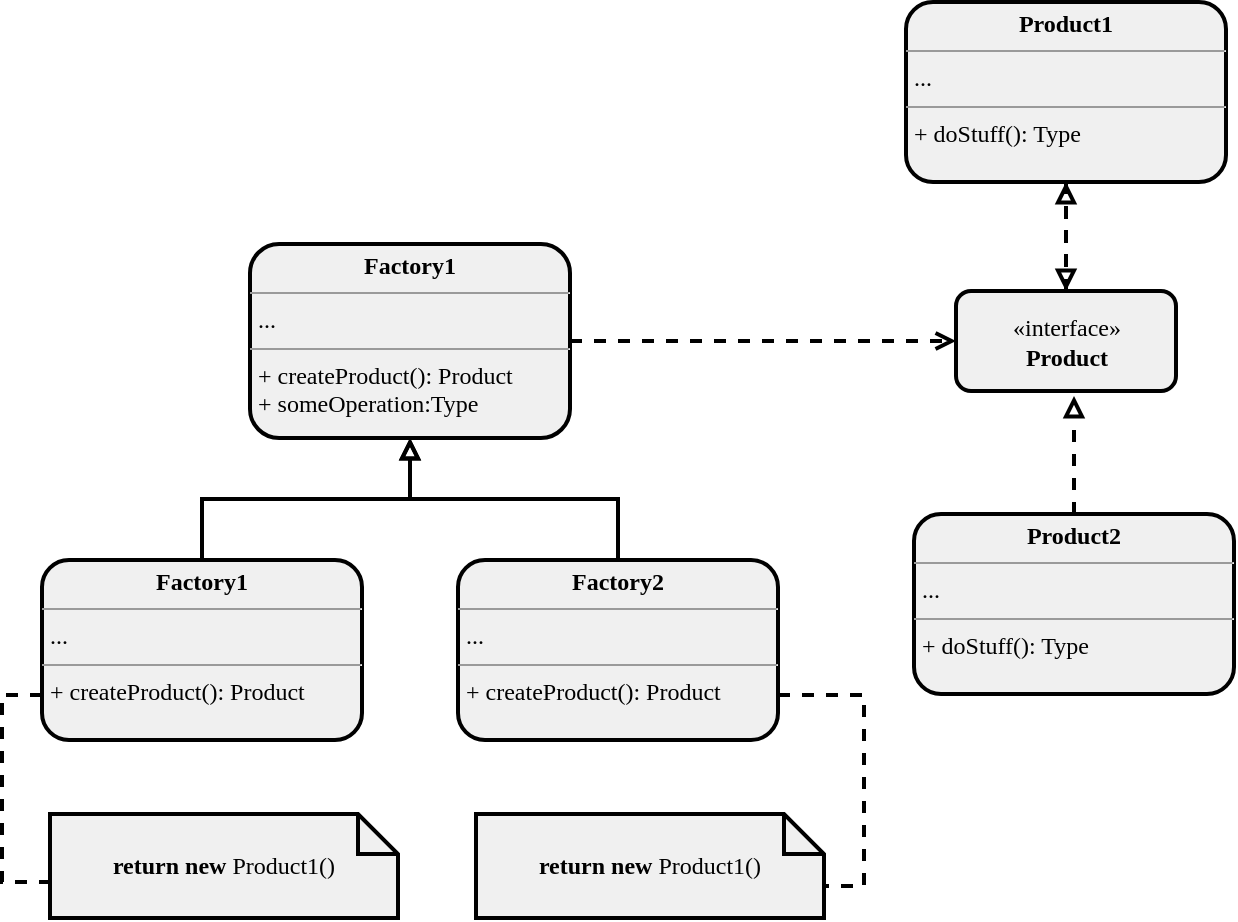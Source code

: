 <mxfile>
    <diagram id="XoLUFToCD8K68ObMGiMP" name="factory method">
        <mxGraphModel dx="793" dy="465" grid="0" gridSize="10" guides="1" tooltips="1" connect="1" arrows="1" fold="1" page="0" pageScale="1" pageWidth="850" pageHeight="1100" math="0" shadow="0">
            <root>
                <mxCell id="DUS8zbMLbZhFr8fKmbkd-0"/>
                <mxCell id="DUS8zbMLbZhFr8fKmbkd-1" parent="DUS8zbMLbZhFr8fKmbkd-0"/>
                <mxCell id="DUS8zbMLbZhFr8fKmbkd-29" value="" style="edgeStyle=orthogonalEdgeStyle;rounded=0;orthogonalLoop=1;jettySize=auto;html=1;dashed=1;fontFamily=Ubuntu;fontSize=12;fontColor=#000000;endArrow=block;endFill=0;strokeColor=#000000;strokeWidth=2;" edge="1" parent="DUS8zbMLbZhFr8fKmbkd-1" source="DUS8zbMLbZhFr8fKmbkd-2" target="DUS8zbMLbZhFr8fKmbkd-3">
                    <mxGeometry relative="1" as="geometry"/>
                </mxCell>
                <mxCell id="DUS8zbMLbZhFr8fKmbkd-2" value="«interface»&lt;br&gt;&lt;b&gt;Product&lt;/b&gt;" style="html=1;fillColor=#F0F0F0;fontFamily=Ubuntu;fontColor=#000000;rounded=1;strokeColor=#000000;strokeWidth=2;" vertex="1" parent="DUS8zbMLbZhFr8fKmbkd-1">
                    <mxGeometry x="515" y="538.5" width="110" height="50" as="geometry"/>
                </mxCell>
                <mxCell id="DUS8zbMLbZhFr8fKmbkd-27" style="edgeStyle=orthogonalEdgeStyle;rounded=0;orthogonalLoop=1;jettySize=auto;html=1;dashed=1;fontFamily=Ubuntu;fontSize=12;fontColor=#000000;endArrow=block;endFill=0;strokeColor=#000000;strokeWidth=2;" edge="1" parent="DUS8zbMLbZhFr8fKmbkd-1" source="DUS8zbMLbZhFr8fKmbkd-3" target="DUS8zbMLbZhFr8fKmbkd-2">
                    <mxGeometry relative="1" as="geometry"/>
                </mxCell>
                <mxCell id="DUS8zbMLbZhFr8fKmbkd-3" value="&lt;p style=&quot;margin: 0px ; margin-top: 4px ; text-align: center&quot;&gt;&lt;b&gt;Product1&lt;/b&gt;&lt;/p&gt;&lt;hr size=&quot;1&quot;&gt;&lt;p style=&quot;margin: 0px ; margin-left: 4px&quot;&gt;...&lt;/p&gt;&lt;hr size=&quot;1&quot;&gt;&lt;p style=&quot;margin: 0px ; margin-left: 4px&quot;&gt;+ doStuff(): Type&lt;/p&gt;" style="verticalAlign=top;align=left;overflow=fill;fontSize=12;fontFamily=Ubuntu;html=1;rounded=1;fontColor=#000000;fillColor=#F0F0F0;strokeColor=#000000;strokeWidth=2;" vertex="1" parent="DUS8zbMLbZhFr8fKmbkd-1">
                    <mxGeometry x="490" y="394" width="160" height="90" as="geometry"/>
                </mxCell>
                <mxCell id="DUS8zbMLbZhFr8fKmbkd-28" style="edgeStyle=orthogonalEdgeStyle;rounded=0;orthogonalLoop=1;jettySize=auto;html=1;exitX=0.5;exitY=0;exitDx=0;exitDy=0;dashed=1;fontFamily=Ubuntu;fontSize=12;fontColor=#000000;endArrow=block;endFill=0;strokeColor=#000000;strokeWidth=2;" edge="1" parent="DUS8zbMLbZhFr8fKmbkd-1" source="DUS8zbMLbZhFr8fKmbkd-4">
                    <mxGeometry relative="1" as="geometry">
                        <mxPoint x="574" y="591" as="targetPoint"/>
                    </mxGeometry>
                </mxCell>
                <mxCell id="DUS8zbMLbZhFr8fKmbkd-4" value="&lt;p style=&quot;margin: 0px ; margin-top: 4px ; text-align: center&quot;&gt;&lt;b&gt;Product2&lt;/b&gt;&lt;/p&gt;&lt;hr size=&quot;1&quot;&gt;&lt;p style=&quot;margin: 0px ; margin-left: 4px&quot;&gt;...&lt;/p&gt;&lt;hr size=&quot;1&quot;&gt;&lt;p style=&quot;margin: 0px ; margin-left: 4px&quot;&gt;+ doStuff(): Type&lt;/p&gt;" style="verticalAlign=top;align=left;overflow=fill;fontSize=12;fontFamily=Ubuntu;html=1;rounded=1;fontColor=#000000;fillColor=#F0F0F0;strokeColor=#000000;strokeWidth=2;" vertex="1" parent="DUS8zbMLbZhFr8fKmbkd-1">
                    <mxGeometry x="494" y="650" width="160" height="90" as="geometry"/>
                </mxCell>
                <mxCell id="DUS8zbMLbZhFr8fKmbkd-6" style="edgeStyle=orthogonalEdgeStyle;rounded=0;orthogonalLoop=1;jettySize=auto;html=1;exitX=0.5;exitY=1;exitDx=0;exitDy=0;dashed=1;fontFamily=Ubuntu;fontColor=#000000;strokeColor=#000000;strokeWidth=2;" edge="1" parent="DUS8zbMLbZhFr8fKmbkd-1">
                    <mxGeometry relative="1" as="geometry">
                        <mxPoint x="412" y="572" as="sourcePoint"/>
                        <mxPoint x="412" y="572" as="targetPoint"/>
                    </mxGeometry>
                </mxCell>
                <mxCell id="DUS8zbMLbZhFr8fKmbkd-23" style="edgeStyle=orthogonalEdgeStyle;rounded=0;orthogonalLoop=1;jettySize=auto;html=1;exitX=0;exitY=0.75;exitDx=0;exitDy=0;entryX=0.006;entryY=0.654;entryDx=0;entryDy=0;entryPerimeter=0;dashed=1;fontFamily=Ubuntu;fontSize=12;fontColor=#000000;strokeColor=#000000;strokeWidth=2;endArrow=none;endFill=0;" edge="1" parent="DUS8zbMLbZhFr8fKmbkd-1" source="DUS8zbMLbZhFr8fKmbkd-7" target="DUS8zbMLbZhFr8fKmbkd-20">
                    <mxGeometry relative="1" as="geometry"/>
                </mxCell>
                <mxCell id="DUS8zbMLbZhFr8fKmbkd-24" style="edgeStyle=orthogonalEdgeStyle;rounded=0;orthogonalLoop=1;jettySize=auto;html=1;exitX=0.5;exitY=0;exitDx=0;exitDy=0;entryX=0.5;entryY=1;entryDx=0;entryDy=0;fontFamily=Ubuntu;fontSize=12;fontColor=#000000;endArrow=block;endFill=0;strokeColor=#000000;strokeWidth=2;" edge="1" parent="DUS8zbMLbZhFr8fKmbkd-1" source="DUS8zbMLbZhFr8fKmbkd-7" target="DUS8zbMLbZhFr8fKmbkd-9">
                    <mxGeometry relative="1" as="geometry"/>
                </mxCell>
                <mxCell id="DUS8zbMLbZhFr8fKmbkd-7" value="&lt;p style=&quot;margin: 0px ; margin-top: 4px ; text-align: center&quot;&gt;&lt;b&gt;Factory1&lt;/b&gt;&lt;/p&gt;&lt;hr size=&quot;1&quot;&gt;&lt;p style=&quot;margin: 0px ; margin-left: 4px&quot;&gt;...&lt;/p&gt;&lt;hr size=&quot;1&quot;&gt;&lt;p style=&quot;margin: 0px ; margin-left: 4px&quot;&gt;+ createProduct(): Product&lt;/p&gt;" style="verticalAlign=top;align=left;overflow=fill;fontSize=12;fontFamily=Ubuntu;html=1;rounded=1;fontColor=#000000;fillColor=#F0F0F0;strokeColor=#000000;strokeWidth=2;" vertex="1" parent="DUS8zbMLbZhFr8fKmbkd-1">
                    <mxGeometry x="58" y="673" width="160" height="90" as="geometry"/>
                </mxCell>
                <mxCell id="DUS8zbMLbZhFr8fKmbkd-22" style="edgeStyle=orthogonalEdgeStyle;rounded=0;orthogonalLoop=1;jettySize=auto;html=1;exitX=1;exitY=0.75;exitDx=0;exitDy=0;entryX=0;entryY=0;entryDx=174;entryDy=36;entryPerimeter=0;dashed=1;fontFamily=Ubuntu;fontSize=12;fontColor=#000000;strokeColor=#000000;strokeWidth=2;endArrow=none;endFill=0;" edge="1" parent="DUS8zbMLbZhFr8fKmbkd-1" source="DUS8zbMLbZhFr8fKmbkd-8" target="DUS8zbMLbZhFr8fKmbkd-21">
                    <mxGeometry relative="1" as="geometry"/>
                </mxCell>
                <mxCell id="DUS8zbMLbZhFr8fKmbkd-25" style="edgeStyle=orthogonalEdgeStyle;rounded=0;orthogonalLoop=1;jettySize=auto;html=1;exitX=0.5;exitY=0;exitDx=0;exitDy=0;entryX=0.5;entryY=1;entryDx=0;entryDy=0;fontFamily=Ubuntu;fontSize=12;fontColor=#000000;endArrow=block;endFill=0;strokeColor=#000000;strokeWidth=2;" edge="1" parent="DUS8zbMLbZhFr8fKmbkd-1" source="DUS8zbMLbZhFr8fKmbkd-8" target="DUS8zbMLbZhFr8fKmbkd-9">
                    <mxGeometry relative="1" as="geometry"/>
                </mxCell>
                <mxCell id="DUS8zbMLbZhFr8fKmbkd-8" value="&lt;p style=&quot;margin: 0px ; margin-top: 4px ; text-align: center&quot;&gt;&lt;b&gt;Factory2&lt;/b&gt;&lt;/p&gt;&lt;hr size=&quot;1&quot;&gt;&lt;p style=&quot;margin: 0px ; margin-left: 4px&quot;&gt;...&lt;/p&gt;&lt;hr size=&quot;1&quot;&gt;&lt;p style=&quot;margin: 0px ; margin-left: 4px&quot;&gt;+ createProduct(): Product&lt;/p&gt;" style="verticalAlign=top;align=left;overflow=fill;fontSize=12;fontFamily=Ubuntu;html=1;rounded=1;fontColor=#000000;fillColor=#F0F0F0;strokeColor=#000000;strokeWidth=2;" vertex="1" parent="DUS8zbMLbZhFr8fKmbkd-1">
                    <mxGeometry x="266" y="673" width="160" height="90" as="geometry"/>
                </mxCell>
                <mxCell id="DUS8zbMLbZhFr8fKmbkd-26" style="edgeStyle=orthogonalEdgeStyle;rounded=0;orthogonalLoop=1;jettySize=auto;html=1;entryX=0;entryY=0.5;entryDx=0;entryDy=0;fontFamily=Ubuntu;fontSize=12;fontColor=#000000;endArrow=open;endFill=0;strokeColor=#000000;strokeWidth=2;dashed=1;" edge="1" parent="DUS8zbMLbZhFr8fKmbkd-1" source="DUS8zbMLbZhFr8fKmbkd-9" target="DUS8zbMLbZhFr8fKmbkd-2">
                    <mxGeometry relative="1" as="geometry"/>
                </mxCell>
                <mxCell id="DUS8zbMLbZhFr8fKmbkd-9" value="&lt;p style=&quot;margin: 0px ; margin-top: 4px ; text-align: center&quot;&gt;&lt;b&gt;Factory1&lt;/b&gt;&lt;/p&gt;&lt;hr size=&quot;1&quot;&gt;&lt;p style=&quot;margin: 0px ; margin-left: 4px&quot;&gt;...&lt;/p&gt;&lt;hr size=&quot;1&quot;&gt;&lt;p style=&quot;margin: 0px ; margin-left: 4px&quot;&gt;+ createProduct(): Product&lt;/p&gt;&lt;p style=&quot;margin: 0px ; margin-left: 4px&quot;&gt;+ someOperation:Type&lt;/p&gt;" style="verticalAlign=top;align=left;overflow=fill;fontSize=12;fontFamily=Ubuntu;html=1;rounded=1;fontColor=#000000;fillColor=#F0F0F0;strokeColor=#000000;strokeWidth=2;" vertex="1" parent="DUS8zbMLbZhFr8fKmbkd-1">
                    <mxGeometry x="162" y="515" width="160" height="97" as="geometry"/>
                </mxCell>
                <mxCell id="DUS8zbMLbZhFr8fKmbkd-20" value="&lt;font style=&quot;font-size: 12px&quot;&gt;&lt;b&gt;return new&lt;/b&gt; Product1()&lt;/font&gt;" style="shape=note;strokeWidth=2;fontSize=12;size=20;whiteSpace=wrap;html=1;rounded=1;fontFamily=Ubuntu;strokeColor=#000000;fillColor=#F0F0F0;fontColor=#000000;" vertex="1" parent="DUS8zbMLbZhFr8fKmbkd-1">
                    <mxGeometry x="62" y="800" width="174" height="52" as="geometry"/>
                </mxCell>
                <mxCell id="DUS8zbMLbZhFr8fKmbkd-21" value="&lt;font style=&quot;font-size: 12px&quot;&gt;&lt;b&gt;return new&lt;/b&gt; Product1()&lt;/font&gt;" style="shape=note;strokeWidth=2;fontSize=12;size=20;whiteSpace=wrap;html=1;rounded=1;fontFamily=Ubuntu;strokeColor=#000000;fillColor=#F0F0F0;fontColor=#000000;" vertex="1" parent="DUS8zbMLbZhFr8fKmbkd-1">
                    <mxGeometry x="275" y="800" width="174" height="52" as="geometry"/>
                </mxCell>
            </root>
        </mxGraphModel>
    </diagram>
    <diagram id="24hIeM_oF72KPXP3orI6" name="abstract factory">
        <mxGraphModel dx="1643" dy="465" grid="0" gridSize="10" guides="1" tooltips="1" connect="1" arrows="1" fold="1" page="1" pageScale="1" pageWidth="850" pageHeight="1100" background="none" math="0" shadow="0">
            <root>
                <mxCell id="0"/>
                <mxCell id="1" parent="0"/>
                <mxCell id="TpOu0LovX2sEQzh63zsg-75" value="" style="group;fontFamily=Ubuntu;" parent="1" vertex="1" connectable="0">
                    <mxGeometry x="-1" width="849" height="451" as="geometry"/>
                </mxCell>
                <mxCell id="TpOu0LovX2sEQzh63zsg-39" value="«interface»&lt;br&gt;&lt;b&gt;ProductA&lt;/b&gt;" style="html=1;fontFamily=Ubuntu;align=left;fillColor=#F0F0F0;fontColor=#000000;spacing=10;rotation=0;rounded=1;shadow=0;sketch=0;glass=0;strokeWidth=1;strokeColor=#000000;" parent="TpOu0LovX2sEQzh63zsg-75" vertex="1">
                    <mxGeometry x="49.189" y="203" width="108.216" height="50" as="geometry"/>
                </mxCell>
                <mxCell id="TpOu0LovX2sEQzh63zsg-40" value="«interface»&lt;br&gt;&lt;b&gt;ProductB&lt;/b&gt;" style="html=1;fontFamily=Ubuntu;align=left;fillColor=#F0F0F0;fontColor=#000000;spacing=10;rotation=0;rounded=1;shadow=0;sketch=0;glass=0;strokeWidth=1;strokeColor=#000000;" parent="TpOu0LovX2sEQzh63zsg-75" vertex="1">
                    <mxGeometry x="191.837" y="203" width="108.216" height="50" as="geometry"/>
                </mxCell>
                <mxCell id="TpOu0LovX2sEQzh63zsg-41" value="&lt;p style=&quot;margin: 0px ; margin-top: 4px ; text-align: center&quot;&gt;&lt;i&gt;&amp;lt;&amp;lt;Interface&amp;gt;&amp;gt;&lt;/i&gt;&lt;br&gt;&lt;b&gt;Factory&lt;/b&gt;&lt;/p&gt;&lt;hr size=&quot;1&quot;&gt;&lt;p style=&quot;margin: 0px ; margin-left: 4px&quot;&gt;...&lt;/p&gt;&lt;hr size=&quot;1&quot;&gt;&lt;p style=&quot;margin: 0px ; margin-left: 4px&quot;&gt;+ createProduct1(Type): ProductA&lt;br&gt;+ createProduct2(): ProductB&lt;/p&gt;" style="verticalAlign=top;align=left;overflow=fill;fontSize=12;fontFamily=Ubuntu;html=1;rounded=1;shadow=0;glass=0;sketch=0;fontColor=#000000;strokeColor=#000000;strokeWidth=1;fillColor=#F0F0F0;spacing=5;spacingTop=5;" parent="TpOu0LovX2sEQzh63zsg-75" vertex="1">
                    <mxGeometry x="435.813" y="172.5" width="189.869" height="111" as="geometry"/>
                </mxCell>
                <mxCell id="TpOu0LovX2sEQzh63zsg-53" style="edgeStyle=orthogonalEdgeStyle;rounded=0;orthogonalLoop=1;jettySize=auto;html=1;exitX=0.5;exitY=1;exitDx=0;exitDy=0;entryX=0.25;entryY=0;entryDx=0;entryDy=0;fontFamily=Ubuntu;fontSize=12;fontColor=#000000;align=left;strokeWidth=2;strokeColor=#000000;endArrow=block;endFill=0;dashed=1;" parent="TpOu0LovX2sEQzh63zsg-75" source="TpOu0LovX2sEQzh63zsg-46" target="TpOu0LovX2sEQzh63zsg-39" edge="1">
                    <mxGeometry relative="1" as="geometry"/>
                </mxCell>
                <mxCell id="TpOu0LovX2sEQzh63zsg-46" value="&lt;p style=&quot;margin: 0px ; margin-top: 4px ; text-align: center&quot;&gt;&lt;b&gt;ProductALevel1&lt;/b&gt;&lt;/p&gt;&lt;hr size=&quot;1&quot;&gt;&lt;p style=&quot;margin: 0px ; margin-left: 4px&quot;&gt;+ field: Type&lt;/p&gt;&lt;hr size=&quot;1&quot;&gt;&lt;p style=&quot;margin: 0px ; margin-left: 4px&quot;&gt;+ method(): Type&lt;/p&gt;" style="verticalAlign=top;align=left;overflow=fill;fontSize=12;fontFamily=Ubuntu;html=1;rounded=1;shadow=0;glass=0;sketch=0;fontColor=#000000;strokeColor=#000000;strokeWidth=1;fillColor=#F0F0F0;spacing=10;spacingTop=10;" parent="TpOu0LovX2sEQzh63zsg-75" vertex="1">
                    <mxGeometry y="76" width="157.404" height="90" as="geometry"/>
                </mxCell>
                <mxCell id="TpOu0LovX2sEQzh63zsg-58" style="edgeStyle=orthogonalEdgeStyle;rounded=0;orthogonalLoop=1;jettySize=auto;html=1;exitX=0.5;exitY=1;exitDx=0;exitDy=0;entryX=0.75;entryY=0;entryDx=0;entryDy=0;fontFamily=Ubuntu;fontSize=12;fontColor=#000000;align=left;strokeWidth=2;strokeColor=#000000;endArrow=block;endFill=0;dashed=1;" parent="TpOu0LovX2sEQzh63zsg-75" source="TpOu0LovX2sEQzh63zsg-47" target="TpOu0LovX2sEQzh63zsg-40" edge="1">
                    <mxGeometry relative="1" as="geometry"/>
                </mxCell>
                <mxCell id="TpOu0LovX2sEQzh63zsg-47" value="&lt;p style=&quot;margin: 4px 0px 0px; text-align: center; font-size: 12px;&quot;&gt;&lt;b style=&quot;font-size: 12px;&quot;&gt;ProductBLevel1&lt;/b&gt;&lt;/p&gt;&lt;hr style=&quot;font-size: 12px;&quot;&gt;&lt;p style=&quot;margin: 0px 0px 0px 4px; font-size: 12px;&quot;&gt;+ field: Type&lt;/p&gt;&lt;hr style=&quot;font-size: 12px;&quot;&gt;&lt;p style=&quot;margin: 0px 0px 0px 4px; font-size: 12px;&quot;&gt;+ method(): Type&lt;/p&gt;" style="verticalAlign=top;align=left;overflow=fill;fontSize=12;fontFamily=Ubuntu;html=1;rounded=1;shadow=0;glass=0;sketch=0;fontColor=#000000;strokeColor=#000000;strokeWidth=1;fillColor=#F0F0F0;spacingTop=10;spacing=10;" parent="TpOu0LovX2sEQzh63zsg-75" vertex="1">
                    <mxGeometry x="191.837" y="74" width="157.404" height="90" as="geometry"/>
                </mxCell>
                <mxCell id="TpOu0LovX2sEQzh63zsg-60" style="edgeStyle=orthogonalEdgeStyle;rounded=0;orthogonalLoop=1;jettySize=auto;html=1;exitX=0.5;exitY=0;exitDx=0;exitDy=0;entryX=0.25;entryY=1;entryDx=0;entryDy=0;fontFamily=Ubuntu;fontSize=12;fontColor=#000000;endArrow=block;endFill=0;strokeColor=#000000;strokeWidth=2;align=left;dashed=1;" parent="TpOu0LovX2sEQzh63zsg-75" source="TpOu0LovX2sEQzh63zsg-49" target="TpOu0LovX2sEQzh63zsg-39" edge="1">
                    <mxGeometry relative="1" as="geometry"/>
                </mxCell>
                <mxCell id="TpOu0LovX2sEQzh63zsg-49" value="&lt;p style=&quot;margin: 0px ; margin-top: 4px ; text-align: center&quot;&gt;&lt;b&gt;ProductBLevel2&lt;/b&gt;&lt;/p&gt;&lt;hr size=&quot;1&quot;&gt;&lt;p style=&quot;margin: 0px ; margin-left: 4px&quot;&gt;+ field: Type&lt;/p&gt;&lt;hr size=&quot;1&quot;&gt;&lt;p style=&quot;margin: 0px ; margin-left: 4px&quot;&gt;+ method(): Type&lt;/p&gt;" style="verticalAlign=top;align=left;overflow=fill;fontSize=12;fontFamily=Ubuntu;html=1;rounded=1;shadow=0;glass=0;sketch=0;fontColor=#000000;strokeColor=#000000;strokeWidth=1;fillColor=#F0F0F0;spacing=10;spacingTop=10;" parent="TpOu0LovX2sEQzh63zsg-75" vertex="1">
                    <mxGeometry y="287" width="157.404" height="90" as="geometry"/>
                </mxCell>
                <mxCell id="TpOu0LovX2sEQzh63zsg-59" style="edgeStyle=orthogonalEdgeStyle;rounded=0;orthogonalLoop=1;jettySize=auto;html=1;exitX=0.5;exitY=0;exitDx=0;exitDy=0;entryX=0.75;entryY=1;entryDx=0;entryDy=0;fontFamily=Ubuntu;fontSize=12;fontColor=#000000;endArrow=block;endFill=0;strokeColor=#000000;strokeWidth=2;align=left;dashed=1;" parent="TpOu0LovX2sEQzh63zsg-75" source="TpOu0LovX2sEQzh63zsg-50" target="TpOu0LovX2sEQzh63zsg-40" edge="1">
                    <mxGeometry relative="1" as="geometry"/>
                </mxCell>
                <mxCell id="TpOu0LovX2sEQzh63zsg-50" value="&lt;p style=&quot;margin: 0px ; margin-top: 4px ; text-align: center&quot;&gt;&lt;b&gt;ProductBLevel2&lt;/b&gt;&lt;/p&gt;&lt;hr size=&quot;1&quot;&gt;&lt;p style=&quot;margin: 0px ; margin-left: 4px&quot;&gt;+ field: Type&lt;/p&gt;&lt;hr size=&quot;1&quot;&gt;&lt;p style=&quot;margin: 0px ; margin-left: 4px&quot;&gt;+ method(): Type&lt;/p&gt;" style="verticalAlign=top;align=left;overflow=fill;fontSize=12;fontFamily=Ubuntu;html=1;rounded=1;shadow=0;glass=0;sketch=0;fontColor=#000000;strokeColor=#000000;strokeWidth=1;fillColor=#F0F0F0;spacing=10;spacingTop=10;" parent="TpOu0LovX2sEQzh63zsg-75" vertex="1">
                    <mxGeometry x="191.837" y="292" width="157.404" height="90" as="geometry"/>
                </mxCell>
                <mxCell id="TpOu0LovX2sEQzh63zsg-66" style="edgeStyle=orthogonalEdgeStyle;rounded=0;orthogonalLoop=1;jettySize=auto;html=1;fontFamily=Ubuntu;fontSize=12;fontColor=#000000;endArrow=block;endFill=0;strokeColor=#000000;strokeWidth=2;align=left;entryX=0.5;entryY=0;entryDx=0;entryDy=0;dashed=1;" parent="TpOu0LovX2sEQzh63zsg-75" source="TpOu0LovX2sEQzh63zsg-62" target="TpOu0LovX2sEQzh63zsg-41" edge="1">
                    <mxGeometry relative="1" as="geometry">
                        <mxPoint x="527.305" y="139" as="targetPoint"/>
                    </mxGeometry>
                </mxCell>
                <mxCell id="TpOu0LovX2sEQzh63zsg-73" style="edgeStyle=orthogonalEdgeStyle;rounded=0;orthogonalLoop=1;jettySize=auto;html=1;exitX=0;exitY=0.5;exitDx=0;exitDy=0;entryX=0.5;entryY=0;entryDx=0;entryDy=0;fontFamily=Ubuntu;fontSize=12;fontColor=#000000;endArrow=open;endFill=0;strokeColor=#000000;strokeWidth=2;align=left;" parent="TpOu0LovX2sEQzh63zsg-75" source="TpOu0LovX2sEQzh63zsg-62" target="TpOu0LovX2sEQzh63zsg-47" edge="1">
                    <mxGeometry relative="1" as="geometry"/>
                </mxCell>
                <mxCell id="TpOu0LovX2sEQzh63zsg-74" style="edgeStyle=orthogonalEdgeStyle;rounded=0;orthogonalLoop=1;jettySize=auto;html=1;exitX=0;exitY=0.25;exitDx=0;exitDy=0;entryX=0.5;entryY=0;entryDx=0;entryDy=0;fontFamily=Ubuntu;fontSize=12;fontColor=#000000;endArrow=open;endFill=0;strokeColor=#000000;strokeWidth=2;align=left;" parent="TpOu0LovX2sEQzh63zsg-75" source="TpOu0LovX2sEQzh63zsg-62" target="TpOu0LovX2sEQzh63zsg-46" edge="1">
                    <mxGeometry relative="1" as="geometry"/>
                </mxCell>
                <mxCell id="TpOu0LovX2sEQzh63zsg-62" value="&lt;p style=&quot;margin: 0px ; margin-top: 4px ; text-align: center&quot;&gt;&lt;b&gt;FactoryLevel1&lt;/b&gt;&lt;/p&gt;&lt;hr size=&quot;1&quot;&gt;&lt;p style=&quot;margin: 0px ; margin-left: 4px&quot;&gt;...&lt;/p&gt;&lt;hr size=&quot;1&quot;&gt;&lt;p style=&quot;margin: 0px ; margin-left: 4px&quot;&gt;&lt;span style=&quot;&quot;&gt;+ createProduct1(Type): ProductA&lt;/span&gt;&lt;br style=&quot;&quot;&gt;&lt;span style=&quot;&quot;&gt;+ createProduct2(): ProductB&lt;/span&gt;&lt;br&gt;&lt;/p&gt;" style="verticalAlign=top;align=left;overflow=fill;fontSize=12;fontFamily=Ubuntu;html=1;rounded=1;shadow=0;glass=0;sketch=0;fontColor=#000000;strokeColor=#000000;strokeWidth=1;fillColor=#F0F0F0;" parent="TpOu0LovX2sEQzh63zsg-75" vertex="1">
                    <mxGeometry x="435.813" width="190.853" height="99" as="geometry"/>
                </mxCell>
                <mxCell id="TpOu0LovX2sEQzh63zsg-65" style="edgeStyle=orthogonalEdgeStyle;rounded=0;orthogonalLoop=1;jettySize=auto;html=1;exitX=0.5;exitY=0;exitDx=0;exitDy=0;fontFamily=Ubuntu;fontSize=12;fontColor=#000000;endArrow=block;endFill=0;strokeColor=#000000;strokeWidth=2;align=left;dashed=1;" parent="TpOu0LovX2sEQzh63zsg-75" source="TpOu0LovX2sEQzh63zsg-63" edge="1">
                    <mxGeometry relative="1" as="geometry">
                        <mxPoint x="531.24" y="285" as="targetPoint"/>
                    </mxGeometry>
                </mxCell>
                <mxCell id="TpOu0LovX2sEQzh63zsg-70" style="edgeStyle=orthogonalEdgeStyle;rounded=0;orthogonalLoop=1;jettySize=auto;html=1;exitX=0;exitY=0.5;exitDx=0;exitDy=0;entryX=0.5;entryY=1;entryDx=0;entryDy=0;fontFamily=Ubuntu;fontSize=12;fontColor=#000000;endArrow=open;endFill=0;strokeColor=#000000;strokeWidth=2;align=left;" parent="TpOu0LovX2sEQzh63zsg-75" source="TpOu0LovX2sEQzh63zsg-63" target="TpOu0LovX2sEQzh63zsg-50" edge="1">
                    <mxGeometry relative="1" as="geometry"/>
                </mxCell>
                <mxCell id="TpOu0LovX2sEQzh63zsg-72" style="edgeStyle=orthogonalEdgeStyle;rounded=0;orthogonalLoop=1;jettySize=auto;html=1;exitX=0;exitY=0.75;exitDx=0;exitDy=0;entryX=0.5;entryY=1;entryDx=0;entryDy=0;fontFamily=Ubuntu;fontSize=12;fontColor=#000000;endArrow=open;endFill=0;strokeColor=#000000;strokeWidth=2;align=left;" parent="TpOu0LovX2sEQzh63zsg-75" source="TpOu0LovX2sEQzh63zsg-63" target="TpOu0LovX2sEQzh63zsg-49" edge="1">
                    <mxGeometry relative="1" as="geometry"/>
                </mxCell>
                <mxCell id="TpOu0LovX2sEQzh63zsg-63" value="&lt;p style=&quot;margin: 0px ; margin-top: 4px ; text-align: center&quot;&gt;&lt;b&gt;FactoryLevel2&lt;/b&gt;&lt;/p&gt;&lt;hr size=&quot;1&quot;&gt;&lt;p style=&quot;margin: 0px ; margin-left: 4px&quot;&gt;...&lt;/p&gt;&lt;hr size=&quot;1&quot;&gt;&lt;p style=&quot;margin: 0px ; margin-left: 4px&quot;&gt;&lt;span style=&quot;&quot;&gt;+ createProduct1(Type): ProductA&lt;/span&gt;&lt;br style=&quot;&quot;&gt;&lt;span style=&quot;&quot;&gt;+ createProduct2(): ProductB&lt;/span&gt;&lt;br&gt;&lt;/p&gt;" style="verticalAlign=top;align=left;overflow=fill;fontSize=12;fontFamily=Ubuntu;html=1;rounded=1;shadow=0;glass=0;sketch=0;fontColor=#000000;strokeColor=#000000;strokeWidth=1;fillColor=#F0F0F0;" parent="TpOu0LovX2sEQzh63zsg-75" vertex="1">
                    <mxGeometry x="435.813" y="356" width="190.853" height="95" as="geometry"/>
                </mxCell>
                <mxCell id="TpOu0LovX2sEQzh63zsg-69" style="edgeStyle=orthogonalEdgeStyle;rounded=0;orthogonalLoop=1;jettySize=auto;html=1;entryX=1;entryY=0.5;entryDx=0;entryDy=0;fontFamily=Ubuntu;fontSize=12;fontColor=#000000;endArrow=open;endFill=0;strokeColor=#000000;strokeWidth=2;align=left;" parent="TpOu0LovX2sEQzh63zsg-75" source="TpOu0LovX2sEQzh63zsg-67" target="TpOu0LovX2sEQzh63zsg-41" edge="1">
                    <mxGeometry relative="1" as="geometry"/>
                </mxCell>
                <mxCell id="TpOu0LovX2sEQzh63zsg-67" value="&lt;p style=&quot;margin: 0px ; margin-top: 4px ; text-align: center&quot;&gt;&lt;b&gt;Client&lt;/b&gt;&lt;/p&gt;&lt;hr size=&quot;1&quot;&gt;&lt;p style=&quot;margin: 0px ; margin-left: 4px&quot;&gt;+ factory: Factory&lt;/p&gt;&lt;hr size=&quot;1&quot;&gt;&lt;p style=&quot;margin: 0px ; margin-left: 4px&quot;&gt;&lt;span style=&quot;&quot;&gt;+ constructor(factory:Factory)&lt;/span&gt;&lt;br&gt;&lt;/p&gt;&lt;p style=&quot;margin: 0px ; margin-left: 4px&quot;&gt;&lt;span style=&quot;&quot;&gt;+ someOperation()&lt;/span&gt;&lt;/p&gt;" style="verticalAlign=top;align=left;overflow=fill;fontSize=12;fontFamily=Ubuntu;html=1;rounded=1;shadow=0;glass=0;sketch=0;fontColor=#000000;strokeColor=#000000;strokeWidth=1;fillColor=#F0F0F0;" parent="TpOu0LovX2sEQzh63zsg-75" vertex="1">
                    <mxGeometry x="674.871" y="180.5" width="174.129" height="95" as="geometry"/>
                </mxCell>
            </root>
        </mxGraphModel>
    </diagram>
</mxfile>